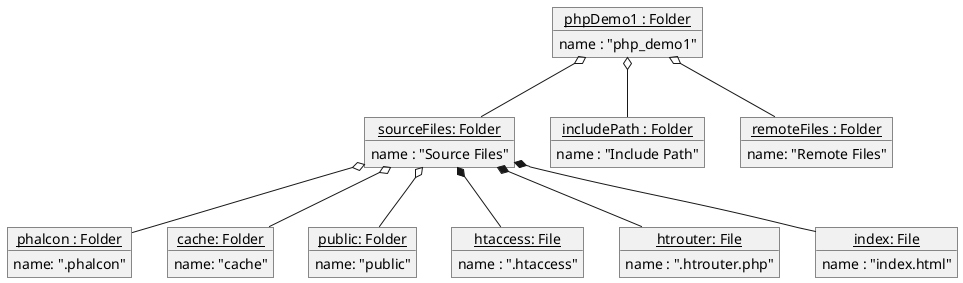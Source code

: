 @startuml
'https://plantuml.com/object-diagram

object "<u>phpDemo1 : Folder" as phpDemo1{
    name : "php_demo1"

}

object "<u>sourceFiles: Folder" as sourceFiles{
    name : "Source Files"
}
phpDemo1 o-- sourceFiles

object "<u>includePath : Folder" as includePath {
    name : "Include Path"
}
phpDemo1 o-- includePath

object "<u>remoteFiles : Folder" as remoteFiles {
    name: "Remote Files"
}
phpDemo1 o-- remoteFiles


object  "<u>phalcon : Folder" as phalcon {
    name: ".phalcon"
}
sourceFiles o-- phalcon

object "<u>cache: Folder" as cache{
    name: "cache"
}
sourceFiles o-- cache

object "<u>public: Folder" as public {
    name: "public"
}
sourceFiles o-- public


object "<u>htaccess: File" as htaccess {
    name : ".htaccess"
}
sourceFiles *-- htaccess

object "<u>htrouter: File" as htrouter {
    name : ".htrouter.php"
}
sourceFiles *-- htrouter

object "<u>index: File" as index {
    name : "index.html"
}
sourceFiles *-- index
@enduml
